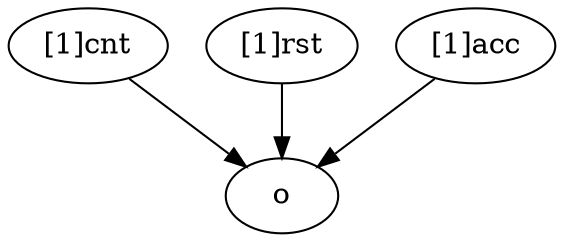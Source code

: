 strict digraph "" {
	"[1]cnt"	 [complexity=1,
		importance=0.170902859894,
		rank=0.170902859894];
	o	 [complexity=0,
		importance=0.124066581341,
		rank=0.0];
	"[1]cnt" -> o;
	"[1]rst"	 [complexity=1,
		importance=0.294969441235,
		rank=0.294969441235];
	"[1]rst" -> o;
	"[1]acc"	 [complexity=2,
		importance=0.383810181289,
		rank=0.191905090644];
	"[1]acc" -> o;
}

